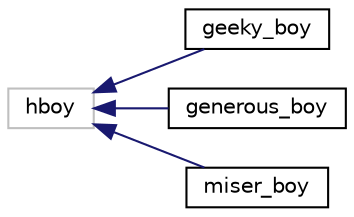 digraph "Graphical Class Hierarchy"
{
  edge [fontname="Helvetica",fontsize="10",labelfontname="Helvetica",labelfontsize="10"];
  node [fontname="Helvetica",fontsize="10",shape=record];
  rankdir="LR";
  Node1 [label="hboy",height=0.2,width=0.4,color="grey75", fillcolor="white", style="filled"];
  Node1 -> Node2 [dir="back",color="midnightblue",fontsize="10",style="solid",fontname="Helvetica"];
  Node2 [label="geeky_boy",height=0.2,width=0.4,color="black", fillcolor="white", style="filled",URL="$classgeeky__boy.html",tooltip="class geeky_boy. "];
  Node1 -> Node3 [dir="back",color="midnightblue",fontsize="10",style="solid",fontname="Helvetica"];
  Node3 [label="generous_boy",height=0.2,width=0.4,color="black", fillcolor="white", style="filled",URL="$classgenerous__boy.html",tooltip="class generous_boy. "];
  Node1 -> Node4 [dir="back",color="midnightblue",fontsize="10",style="solid",fontname="Helvetica"];
  Node4 [label="miser_boy",height=0.2,width=0.4,color="black", fillcolor="white", style="filled",URL="$classmiser__boy.html",tooltip="class miser_boy. "];
}
